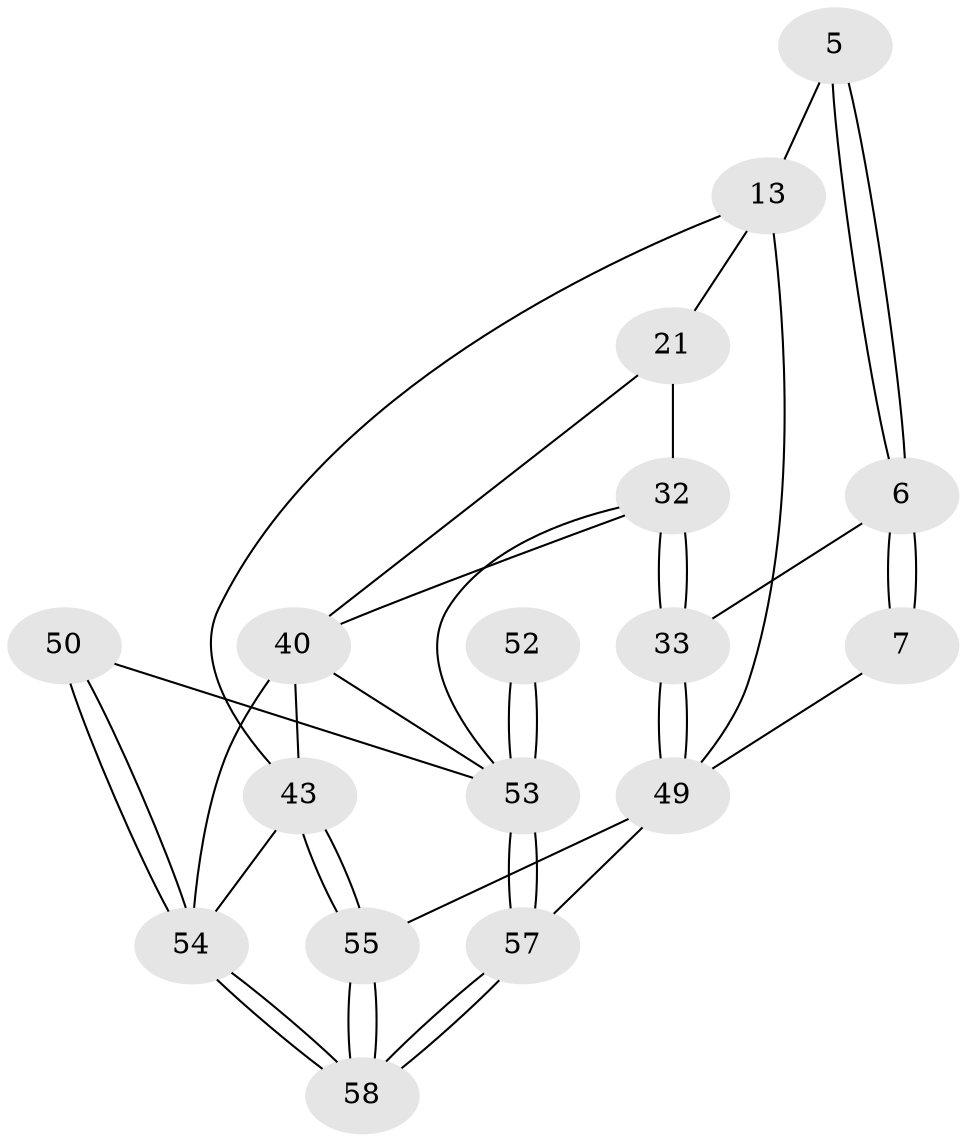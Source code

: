 // original degree distribution, {3: 0.034482758620689655, 4: 0.20689655172413793, 5: 0.5862068965517241, 6: 0.1724137931034483}
// Generated by graph-tools (version 1.1) at 2025/06/03/04/25 22:06:39]
// undirected, 17 vertices, 39 edges
graph export_dot {
graph [start="1"]
  node [color=gray90,style=filled];
  5 [pos="+0.22208466436601612+0.14165827277210455"];
  6 [pos="+0.007487195062435601+0.1969869826556421"];
  7 [pos="+0+0.08539913233804917"];
  13 [pos="+0.40220950636536545+0.257913490569945",super="+12+11"];
  21 [pos="+0.39792865483205103+0.4636917491108211",super="+14"];
  32 [pos="+0.22551991559586954+0.6544955463054714",super="+29+20"];
  33 [pos="+0.10620155689722525+0.7539566759551607",super="+18+17+16"];
  40 [pos="+0.5910436474057318+0.7279599932959503",super="+36+35"];
  43 [pos="+1+0.7262391655999502",super="+34+27"];
  49 [pos="+0.08720499080118883+0.8036670527373186",super="+45+19+46"];
  50 [pos="+0.5691462771162636+0.8265506660463694"];
  52 [pos="+0.30066290965450254+0.8932049000296126"];
  53 [pos="+0.31563058416309464+1",super="+51+38+47"];
  54 [pos="+0.7213634612432199+1",super="+44+41+42"];
  55 [pos="+1+1",super="+10"];
  57 [pos="+0.27805065811158874+1",super="+56"];
  58 [pos="+0.7176683928844544+1"];
  5 -- 6;
  5 -- 6;
  5 -- 13 [weight=2];
  6 -- 7;
  6 -- 7;
  6 -- 33;
  7 -- 49 [weight=2];
  13 -- 21;
  13 -- 49 [weight=2];
  13 -- 43;
  21 -- 32 [weight=2];
  21 -- 40;
  32 -- 33 [weight=3];
  32 -- 33;
  32 -- 40 [weight=2];
  32 -- 53;
  33 -- 49 [weight=2];
  33 -- 49;
  40 -- 54;
  40 -- 53;
  40 -- 43 [weight=2];
  43 -- 55 [weight=2];
  43 -- 55;
  43 -- 54 [weight=2];
  49 -- 55 [weight=3];
  49 -- 57 [weight=2];
  50 -- 54 [weight=2];
  50 -- 54;
  50 -- 53;
  52 -- 53 [weight=3];
  52 -- 53;
  53 -- 57 [weight=2];
  53 -- 57;
  54 -- 58;
  54 -- 58;
  55 -- 58;
  55 -- 58;
  57 -- 58;
  57 -- 58;
}
